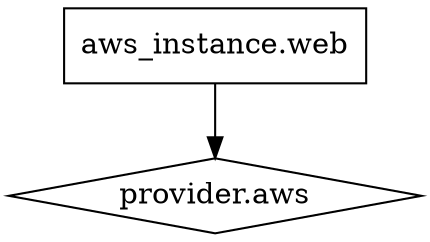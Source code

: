 digraph {
	compound = "true"
	newrank = "true"
	subgraph "root" {
		"[root] aws_instance.web" [label = "aws_instance.web", shape = "box"]
		"[root] provider.aws" [label = "provider.aws", shape = "diamond"]
		"[root] aws_instance.web" -> "[root] provider.aws"
	}
}

